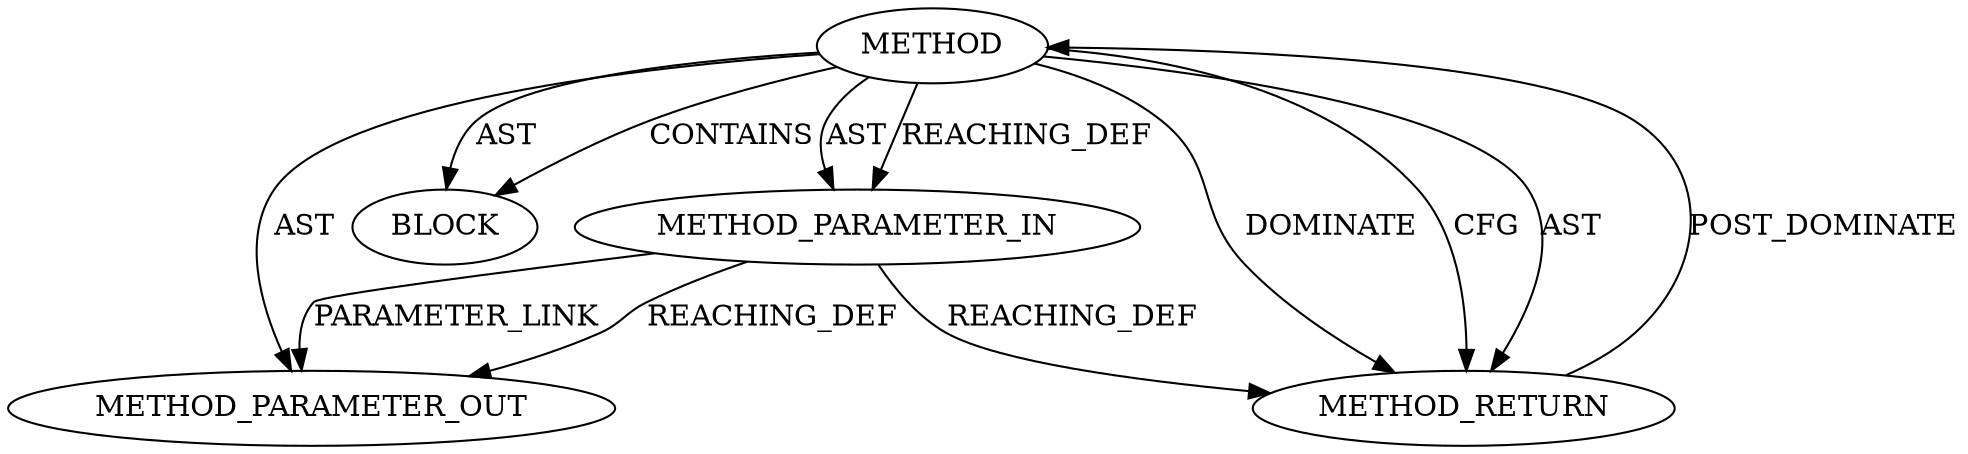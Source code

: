 digraph {
  22267 [label=METHOD_PARAMETER_OUT ORDER=1 CODE="p1" IS_VARIADIC=false TYPE_FULL_NAME="ANY" EVALUATION_STRATEGY="BY_VALUE" INDEX=1 NAME="p1"]
  20659 [label=METHOD AST_PARENT_TYPE="NAMESPACE_BLOCK" AST_PARENT_FULL_NAME="<global>" ORDER=0 CODE="<empty>" FULL_NAME="<operator>.unknown" IS_EXTERNAL=true FILENAME="<empty>" SIGNATURE="" NAME="<operator>.unknown"]
  20661 [label=BLOCK ORDER=1 ARGUMENT_INDEX=1 CODE="<empty>" TYPE_FULL_NAME="ANY"]
  20660 [label=METHOD_PARAMETER_IN ORDER=1 CODE="p1" IS_VARIADIC=false TYPE_FULL_NAME="ANY" EVALUATION_STRATEGY="BY_VALUE" INDEX=1 NAME="p1"]
  20662 [label=METHOD_RETURN ORDER=2 CODE="RET" TYPE_FULL_NAME="ANY" EVALUATION_STRATEGY="BY_VALUE"]
  20660 -> 20662 [label=REACHING_DEF VARIABLE="p1"]
  20659 -> 20662 [label=DOMINATE ]
  20659 -> 20660 [label=AST ]
  20662 -> 20659 [label=POST_DOMINATE ]
  20659 -> 22267 [label=AST ]
  20659 -> 20662 [label=CFG ]
  20659 -> 20660 [label=REACHING_DEF VARIABLE=""]
  20659 -> 20662 [label=AST ]
  20660 -> 22267 [label=PARAMETER_LINK ]
  20660 -> 22267 [label=REACHING_DEF VARIABLE="p1"]
  20659 -> 20661 [label=AST ]
  20659 -> 20661 [label=CONTAINS ]
}
